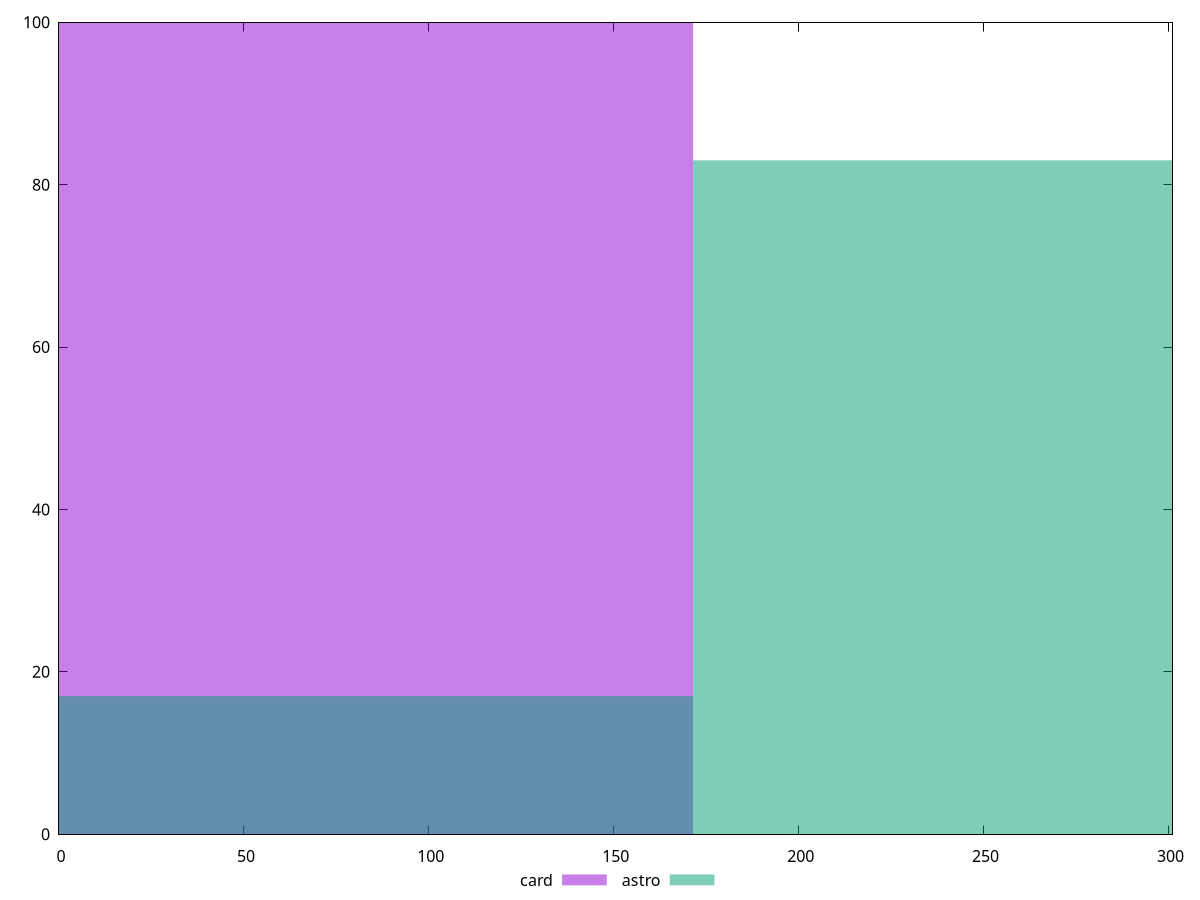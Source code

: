 reset

$card <<EOF
0 100
EOF

$astro <<EOF
342.89231075548423 83
0 17
EOF

set key outside below
set boxwidth 342.89231075548423
set xrange [0:301.078]
set yrange [0:100]
set trange [0:100]
set style fill transparent solid 0.5 noborder
set terminal svg size 640, 500 enhanced background rgb 'white'
set output "reports/report_00032_2021-02-25T10-28-15.087Z/uses-rel-preconnect/comparison/histogram/2_vs_3.svg"

plot $card title "card" with boxes, \
     $astro title "astro" with boxes

reset

